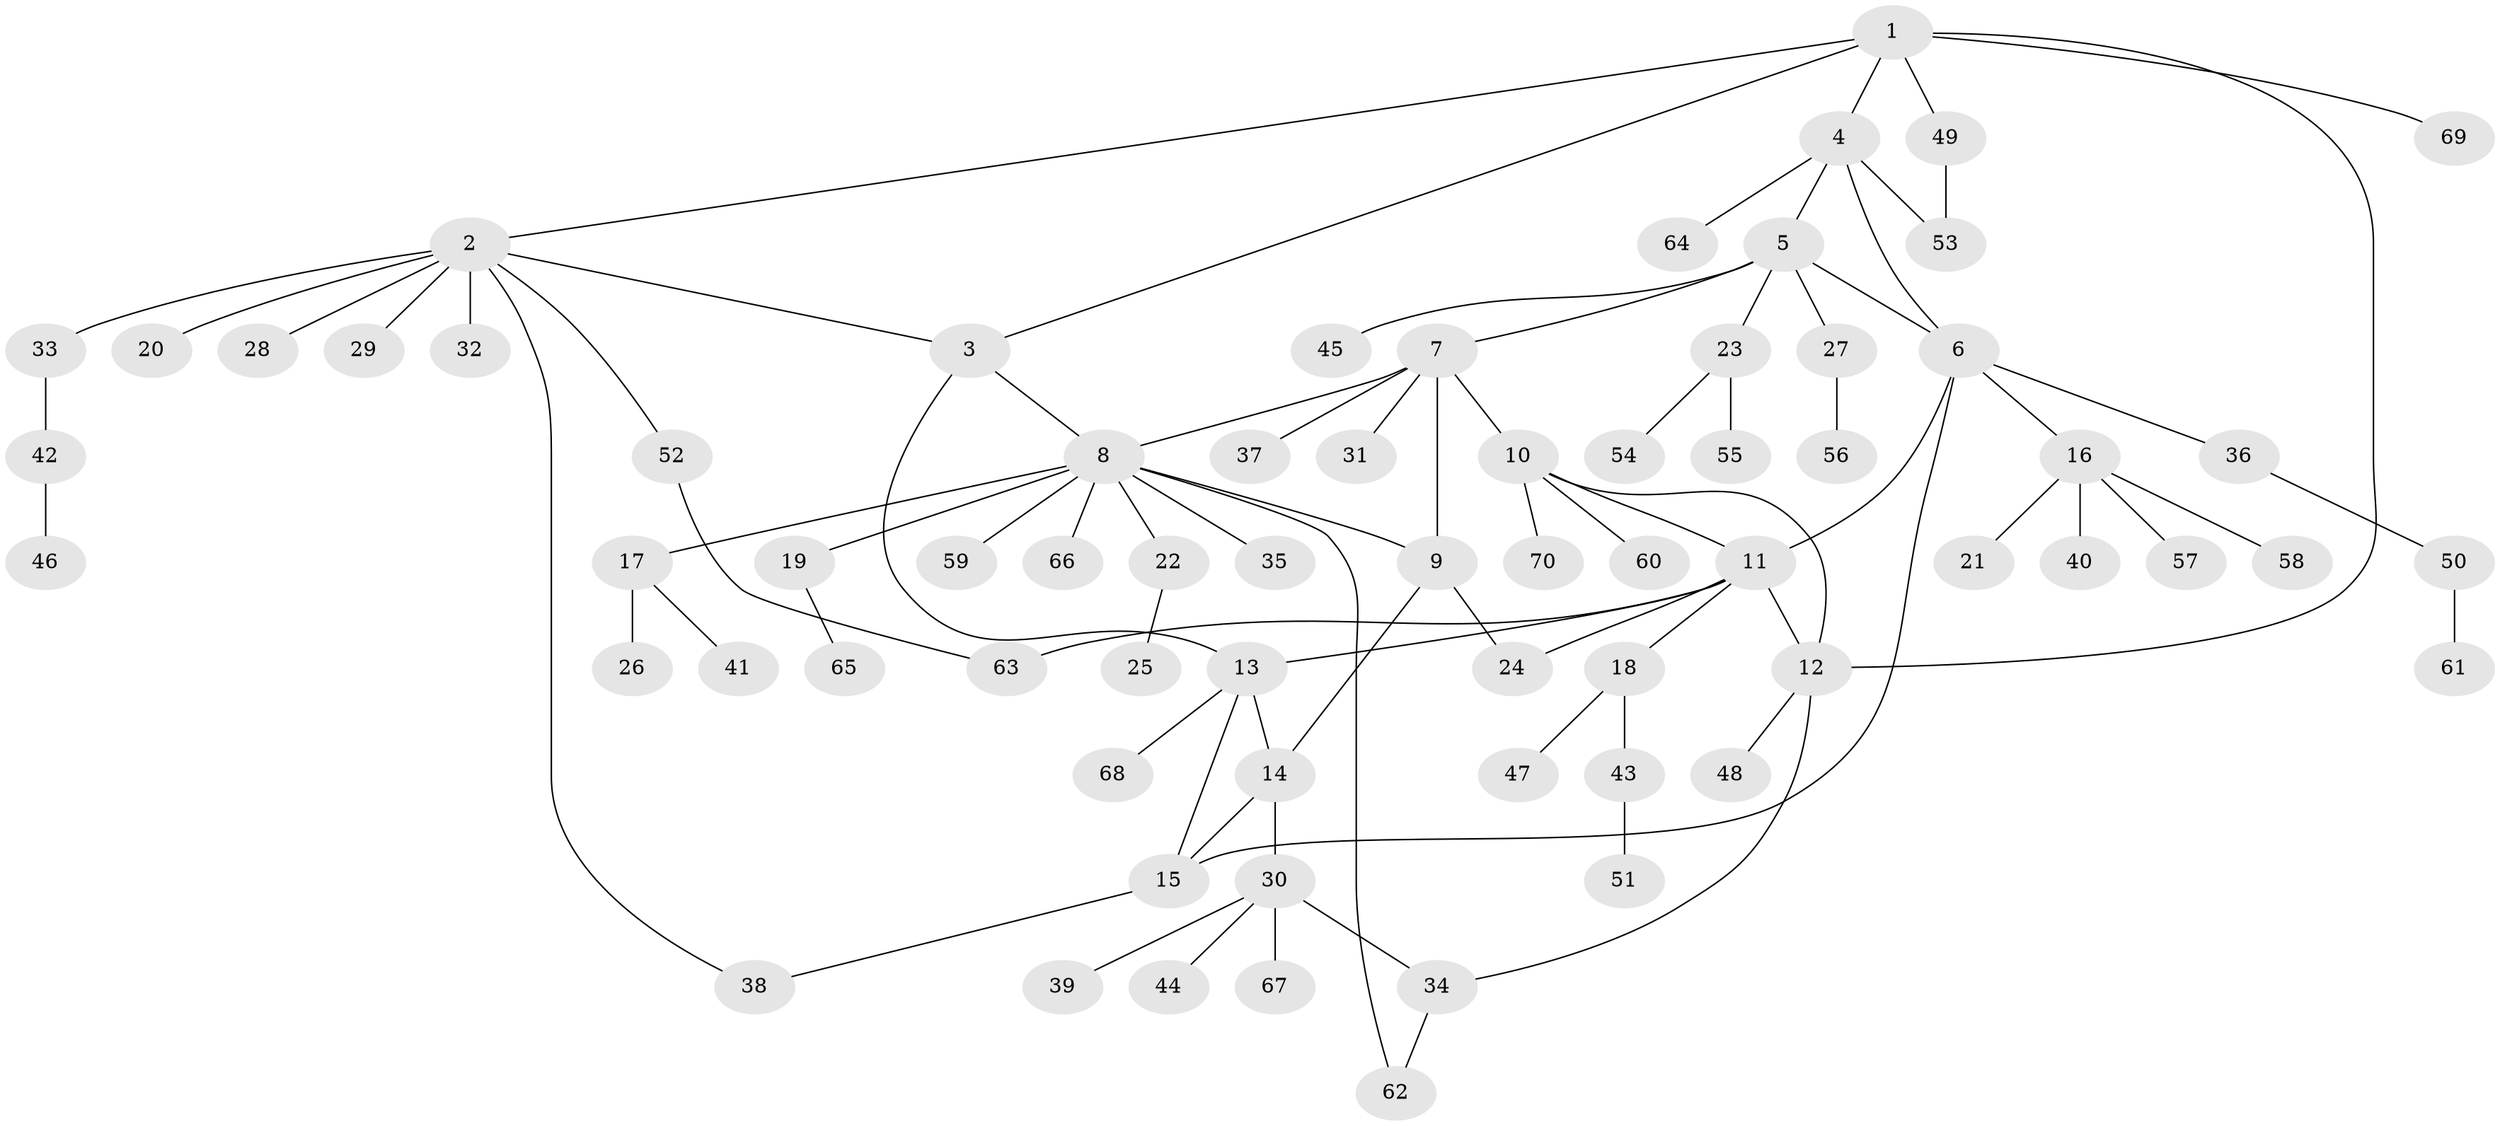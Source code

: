 // Generated by graph-tools (version 1.1) at 2025/55/03/09/25 04:55:07]
// undirected, 70 vertices, 86 edges
graph export_dot {
graph [start="1"]
  node [color=gray90,style=filled];
  1;
  2;
  3;
  4;
  5;
  6;
  7;
  8;
  9;
  10;
  11;
  12;
  13;
  14;
  15;
  16;
  17;
  18;
  19;
  20;
  21;
  22;
  23;
  24;
  25;
  26;
  27;
  28;
  29;
  30;
  31;
  32;
  33;
  34;
  35;
  36;
  37;
  38;
  39;
  40;
  41;
  42;
  43;
  44;
  45;
  46;
  47;
  48;
  49;
  50;
  51;
  52;
  53;
  54;
  55;
  56;
  57;
  58;
  59;
  60;
  61;
  62;
  63;
  64;
  65;
  66;
  67;
  68;
  69;
  70;
  1 -- 2;
  1 -- 3;
  1 -- 4;
  1 -- 12;
  1 -- 49;
  1 -- 69;
  2 -- 3;
  2 -- 20;
  2 -- 28;
  2 -- 29;
  2 -- 32;
  2 -- 33;
  2 -- 38;
  2 -- 52;
  3 -- 8;
  3 -- 13;
  4 -- 5;
  4 -- 6;
  4 -- 53;
  4 -- 64;
  5 -- 6;
  5 -- 7;
  5 -- 23;
  5 -- 27;
  5 -- 45;
  6 -- 11;
  6 -- 15;
  6 -- 16;
  6 -- 36;
  7 -- 8;
  7 -- 9;
  7 -- 10;
  7 -- 31;
  7 -- 37;
  8 -- 9;
  8 -- 17;
  8 -- 19;
  8 -- 22;
  8 -- 35;
  8 -- 59;
  8 -- 62;
  8 -- 66;
  9 -- 14;
  9 -- 24;
  10 -- 11;
  10 -- 12;
  10 -- 60;
  10 -- 70;
  11 -- 12;
  11 -- 13;
  11 -- 18;
  11 -- 24;
  11 -- 63;
  12 -- 34;
  12 -- 48;
  13 -- 14;
  13 -- 15;
  13 -- 68;
  14 -- 15;
  14 -- 30;
  15 -- 38;
  16 -- 21;
  16 -- 40;
  16 -- 57;
  16 -- 58;
  17 -- 26;
  17 -- 41;
  18 -- 43;
  18 -- 47;
  19 -- 65;
  22 -- 25;
  23 -- 54;
  23 -- 55;
  27 -- 56;
  30 -- 34;
  30 -- 39;
  30 -- 44;
  30 -- 67;
  33 -- 42;
  34 -- 62;
  36 -- 50;
  42 -- 46;
  43 -- 51;
  49 -- 53;
  50 -- 61;
  52 -- 63;
}
